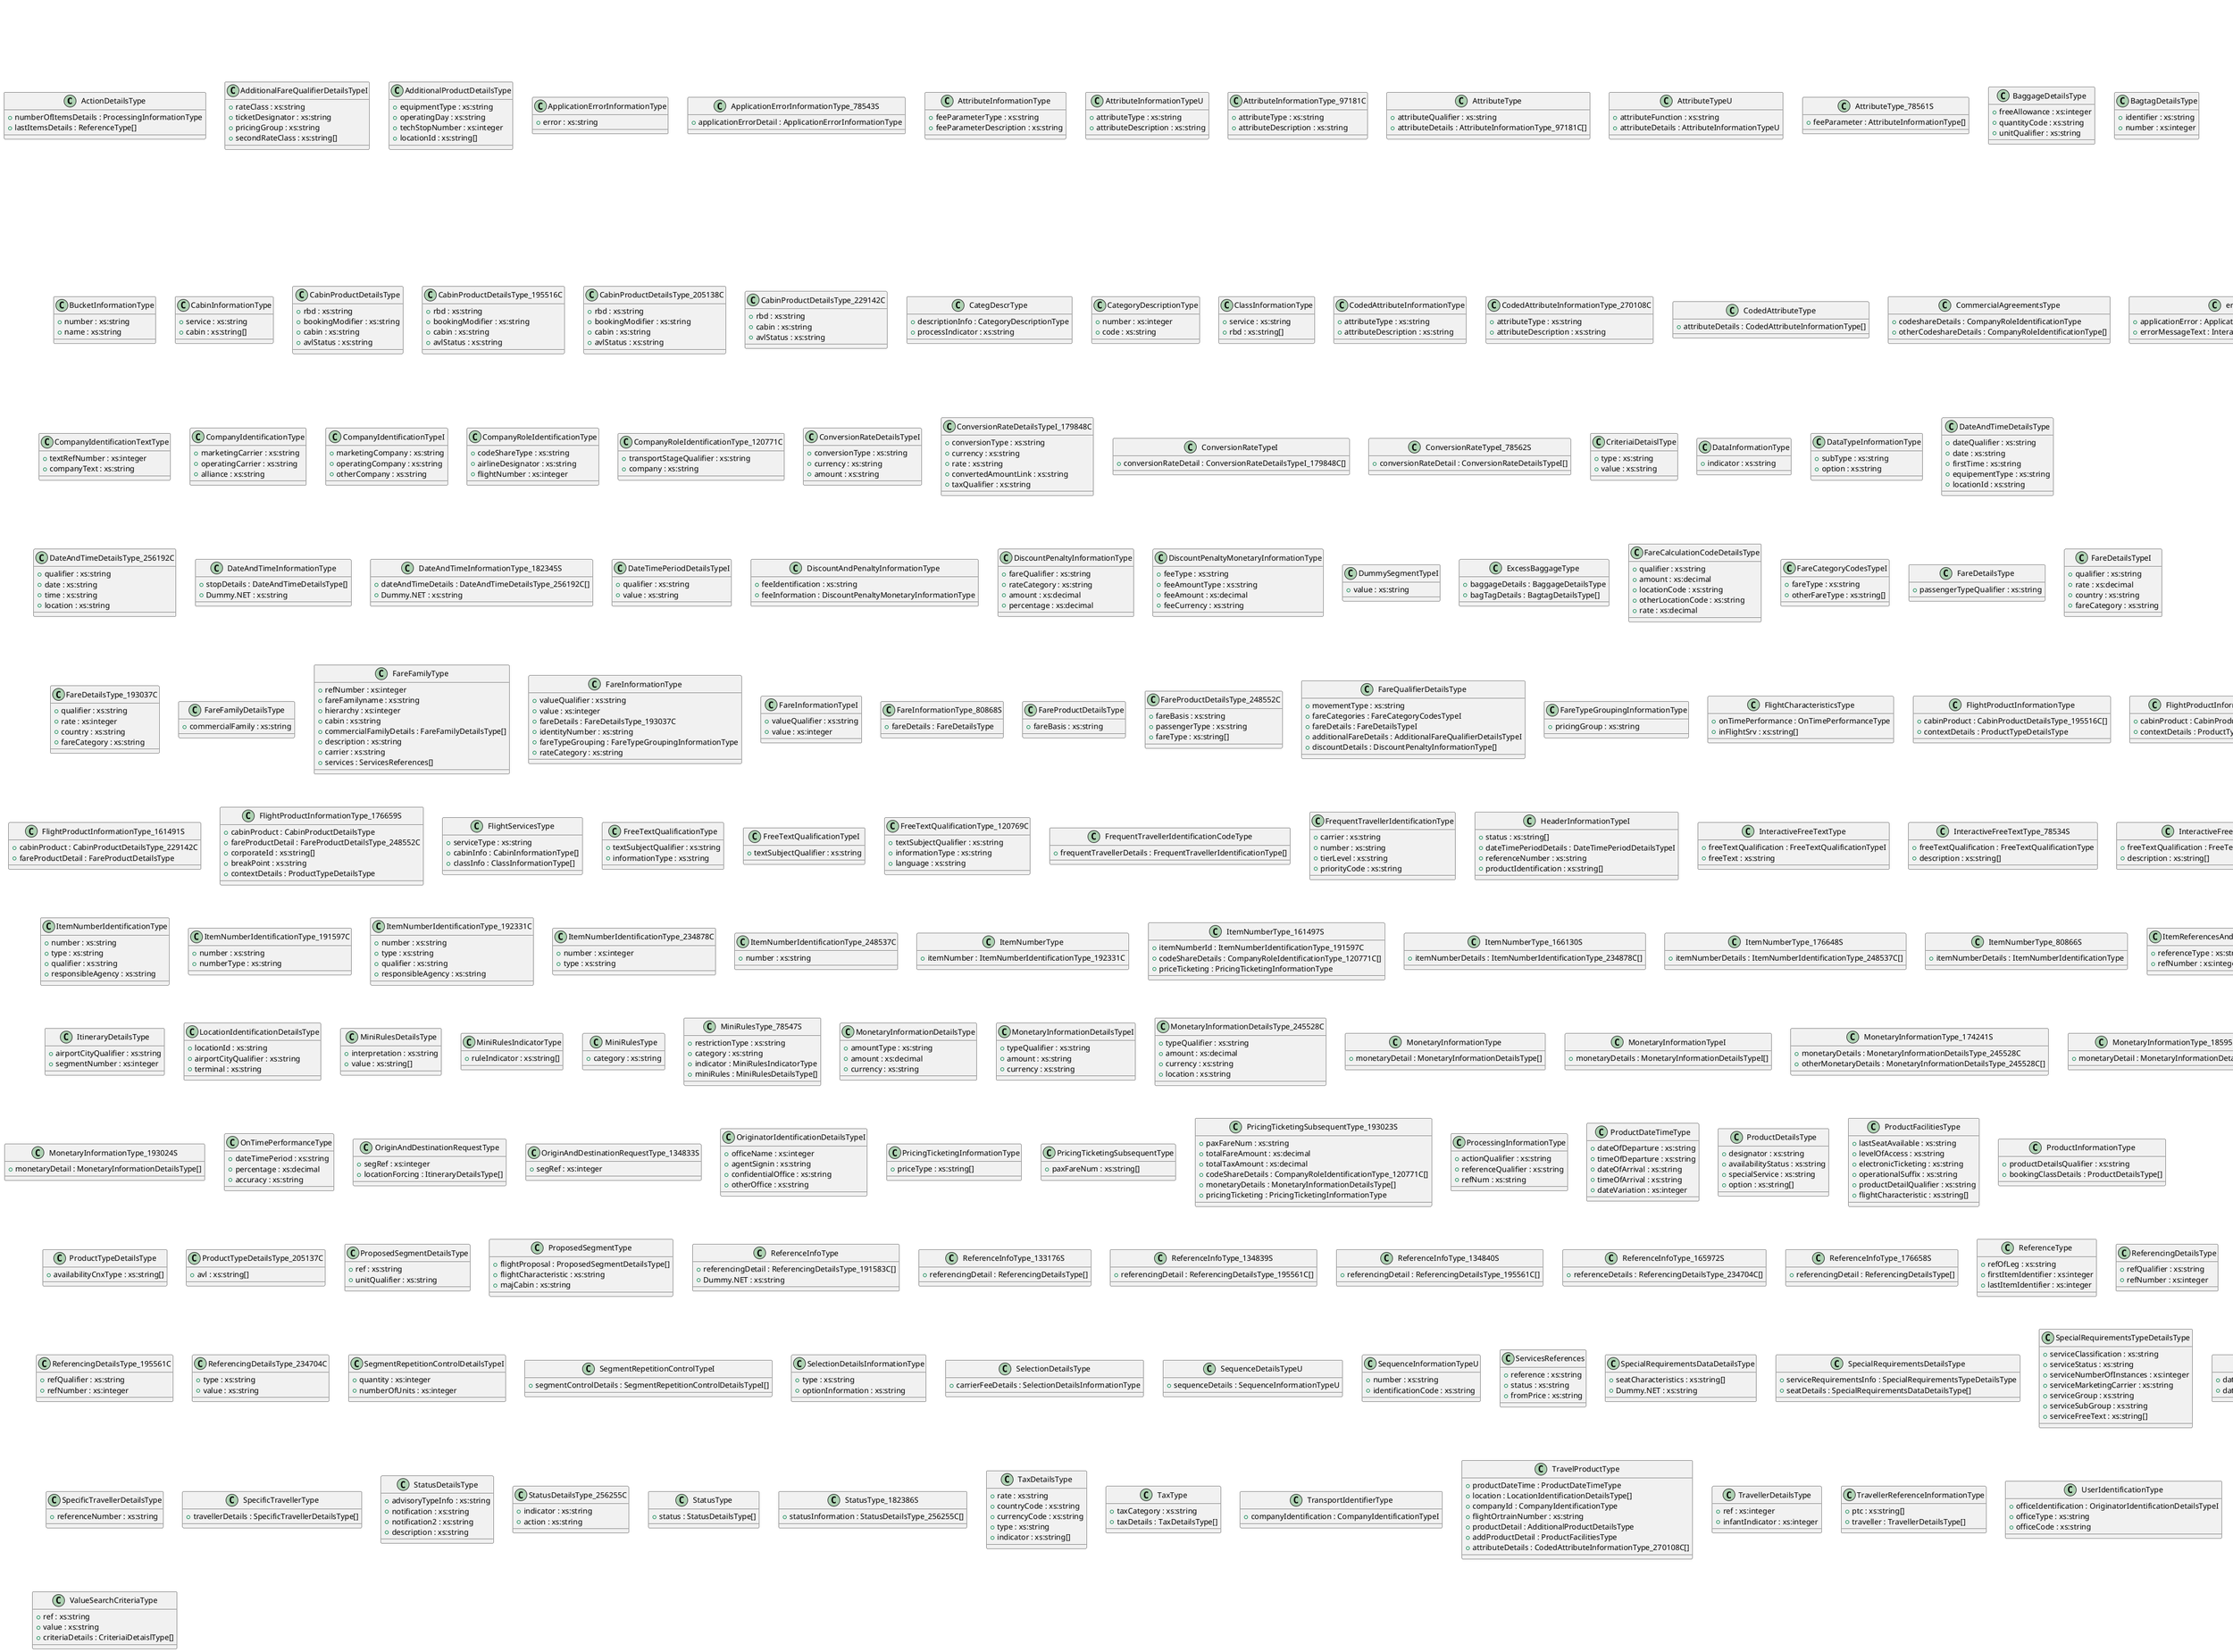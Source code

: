 @startuml

class ActionDetailsType {
    +numberOfItemsDetails : ProcessingInformationType
    +lastItemsDetails : ReferenceType[]
}
class AdditionalFareQualifierDetailsTypeI {
    +rateClass : xs:string
    +ticketDesignator : xs:string
    +pricingGroup : xs:string
    +secondRateClass : xs:string[]
}
class AdditionalProductDetailsType {
    +equipmentType : xs:string
    +operatingDay : xs:string
    +techStopNumber : xs:integer
    +locationId : xs:string[]
}
class ApplicationErrorInformationType {
    +error : xs:string
}
class ApplicationErrorInformationType_78543S {
    +applicationErrorDetail : ApplicationErrorInformationType
}
class AttributeInformationType {
    +feeParameterType : xs:string
    +feeParameterDescription : xs:string
}
class AttributeInformationTypeU {
    +attributeType : xs:string
    +attributeDescription : xs:string
}
class AttributeInformationType_97181C {
    +attributeType : xs:string
    +attributeDescription : xs:string
}
class AttributeType {
    +attributeQualifier : xs:string
    +attributeDetails : AttributeInformationType_97181C[]
}
class AttributeTypeU {
    +attributeFunction : xs:string
    +attributeDetails : AttributeInformationTypeU
}
class AttributeType_78561S {
    +feeParameter : AttributeInformationType[]
}
class BaggageDetailsType {
    +freeAllowance : xs:integer
    +quantityCode : xs:string
    +unitQualifier : xs:string
}
class BagtagDetailsType {
    +identifier : xs:string
    +number : xs:integer
}
class BucketInformationType {
    +number : xs:string
    +name : xs:string
}
class CabinInformationType {
    +service : xs:string
    +cabin : xs:string[]
}
class CabinProductDetailsType {
    +rbd : xs:string
    +bookingModifier : xs:string
    +cabin : xs:string
    +avlStatus : xs:string
}
class CabinProductDetailsType_195516C {
    +rbd : xs:string
    +bookingModifier : xs:string
    +cabin : xs:string
    +avlStatus : xs:string
}
class CabinProductDetailsType_205138C {
    +rbd : xs:string
    +bookingModifier : xs:string
    +cabin : xs:string
    +avlStatus : xs:string
}
class CabinProductDetailsType_229142C {
    +rbd : xs:string
    +cabin : xs:string
    +avlStatus : xs:string
}
class CategDescrType {
    +descriptionInfo : CategoryDescriptionType
    +processIndicator : xs:string
}
class CategoryDescriptionType {
    +number : xs:integer
    +code : xs:string
}
class ClassInformationType {
    +service : xs:string
    +rbd : xs:string[]
}
class CodedAttributeInformationType {
    +attributeType : xs:string
    +attributeDescription : xs:string
}
class CodedAttributeInformationType_270108C {
    +attributeType : xs:string
    +attributeDescription : xs:string
}
class CodedAttributeType {
    +attributeDetails : CodedAttributeInformationType[]
}
class CommercialAgreementsType {
    +codeshareDetails : CompanyRoleIdentificationType
    +otherCodeshareDetails : CompanyRoleIdentificationType[]
}
class CompanyIdentificationTextType {
    +textRefNumber : xs:integer
    +companyText : xs:string
}
class CompanyIdentificationType {
    +marketingCarrier : xs:string
    +operatingCarrier : xs:string
    +alliance : xs:string
}
class CompanyIdentificationTypeI {
    +marketingCompany : xs:string
    +operatingCompany : xs:string
    +otherCompany : xs:string
}
class CompanyRoleIdentificationType {
    +codeShareType : xs:string
    +airlineDesignator : xs:string
    +flightNumber : xs:integer
}
class CompanyRoleIdentificationType_120771C {
    +transportStageQualifier : xs:string
    +company : xs:string
}
class ConversionRateDetailsTypeI {
    +conversionType : xs:string
    +currency : xs:string
    +amount : xs:string
}
class ConversionRateDetailsTypeI_179848C {
    +conversionType : xs:string
    +currency : xs:string
    +rate : xs:string
    +convertedAmountLink : xs:string
    +taxQualifier : xs:string
}
class ConversionRateTypeI {
    +conversionRateDetail : ConversionRateDetailsTypeI_179848C[]
}
class ConversionRateTypeI_78562S {
    +conversionRateDetail : ConversionRateDetailsTypeI[]
}
class CriteriaiDetaislType {
    +type : xs:string
    +value : xs:string
}
class DataInformationType {
    +indicator : xs:string
}
class DataTypeInformationType {
    +subType : xs:string
    +option : xs:string
}
class DateAndTimeDetailsType {
    +dateQualifier : xs:string
    +date : xs:string
    +firstTime : xs:string
    +equipementType : xs:string
    +locationId : xs:string
}
class DateAndTimeDetailsType_256192C {
    +qualifier : xs:string
    +date : xs:string
    +time : xs:string
    +location : xs:string
}
class DateAndTimeInformationType {
    +stopDetails : DateAndTimeDetailsType[]
    +Dummy.NET : xs:string
}
class DateAndTimeInformationType_182345S {
    +dateAndTimeDetails : DateAndTimeDetailsType_256192C[]
    +Dummy.NET : xs:string
}
class DateTimePeriodDetailsTypeI {
    +qualifier : xs:string
    +value : xs:string
}
class DiscountAndPenaltyInformationType {
    +feeIdentification : xs:string
    +feeInformation : DiscountPenaltyMonetaryInformationType
}
class DiscountPenaltyInformationType {
    +fareQualifier : xs:string
    +rateCategory : xs:string
    +amount : xs:decimal
    +percentage : xs:decimal
}
class DiscountPenaltyMonetaryInformationType {
    +feeType : xs:string
    +feeAmountType : xs:string
    +feeAmount : xs:decimal
    +feeCurrency : xs:string
}
class DummySegmentTypeI {
    +value : xs:string
}
class ExcessBaggageType {
    +baggageDetails : BaggageDetailsType
    +bagTagDetails : BagtagDetailsType[]
}
class FareCalculationCodeDetailsType {
    +qualifier : xs:string
    +amount : xs:decimal
    +locationCode : xs:string
    +otherLocationCode : xs:string
    +rate : xs:decimal
}
class FareCategoryCodesTypeI {
    +fareType : xs:string
    +otherFareType : xs:string[]
}
class FareDetailsType {
    +passengerTypeQualifier : xs:string
}
class FareDetailsTypeI {
    +qualifier : xs:string
    +rate : xs:decimal
    +country : xs:string
    +fareCategory : xs:string
}
class FareDetailsType_193037C {
    +qualifier : xs:string
    +rate : xs:integer
    +country : xs:string
    +fareCategory : xs:string
}
class FareFamilyDetailsType {
    +commercialFamily : xs:string
}
class FareFamilyType {
    +refNumber : xs:integer
    +fareFamilyname : xs:string
    +hierarchy : xs:integer
    +cabin : xs:string
    +commercialFamilyDetails : FareFamilyDetailsType[]
    +description : xs:string
    +carrier : xs:string
    +services : ServicesReferences[]
}
class FareInformationType {
    +valueQualifier : xs:string
    +value : xs:integer
    +fareDetails : FareDetailsType_193037C
    +identityNumber : xs:string
    +fareTypeGrouping : FareTypeGroupingInformationType
    +rateCategory : xs:string
}
class FareInformationTypeI {
    +valueQualifier : xs:string
    +value : xs:integer
}
class FareInformationType_80868S {
    +fareDetails : FareDetailsType
}
class FareProductDetailsType {
    +fareBasis : xs:string
}
class FareProductDetailsType_248552C {
    +fareBasis : xs:string
    +passengerType : xs:string
    +fareType : xs:string[]
}
class FareQualifierDetailsType {
    +movementType : xs:string
    +fareCategories : FareCategoryCodesTypeI
    +fareDetails : FareDetailsTypeI
    +additionalFareDetails : AdditionalFareQualifierDetailsTypeI
    +discountDetails : DiscountPenaltyInformationType[]
}
class FareTypeGroupingInformationType {
    +pricingGroup : xs:string
}
class Fare_MasterPricerTravelBoardSearchReply {
    +replyStatus : StatusType
    +errorMessage : errorMessage
    +conversionRate : ConversionRateTypeI
    +solutionFamily : FareInformationType[]
    +familyInformation : FareFamilyType[]
    +amountInfoForAllPax : amountInfoForAllPax
    +amountInfoPerPax : amountInfoPerPax[]
    +feeDetails : feeDetails[]
    +bucketInfo : BucketInformationType[]
    +companyIdText : CompanyIdentificationTextType[]
    +officeIdDetails : officeIdDetails[]
    +flightIndex : flightIndex[]
    +recommendation : recommendation[]
    +otherSolutions : otherSolutions[]
    +warningInfo : warningInfo[]
    +globalInformation : globalInformation[]
    +serviceFeesGrp : serviceFeesGrp[]
    +value : ValueSearchCriteriaType[]
    +mnrGrp : mnrGrp
}
Fare_MasterPricerTravelBoardSearchReply +-- errorMessage
class errorMessage {
    +applicationError : ApplicationErrorInformationType_78543S
    +errorMessageText : InteractiveFreeTextType_78544S
}
Fare_MasterPricerTravelBoardSearchReply +-- amountInfoForAllPax
class amountInfoForAllPax {
    +itineraryAmounts : MonetaryInformationType
    +amountsPerSgt : amountsPerSgt[]
}
amountInfoForAllPax +-- amountsPerSgt
class amountsPerSgt {
    +sgtRef : ReferenceInfoType_133176S
    +amounts : MonetaryInformationType
}
Fare_MasterPricerTravelBoardSearchReply +-- amountInfoPerPax
class amountInfoPerPax {
    +paxRef : SpecificTravellerType
    +paxAttributes : FareInformationType_80868S
    +itineraryAmounts : MonetaryInformationType
    +amountsPerSgt : amountsPerSgt[]
}
amountInfoPerPax +-- amountsPerSgt
class amountsPerSgt {
    +sgtRef : ReferenceInfoType_133176S
    +amounts : MonetaryInformationType
}
Fare_MasterPricerTravelBoardSearchReply +-- feeDetails
class feeDetails {
    +feeReference : ItemReferencesAndVersionsType_78564S
    +feeInformation : DiscountAndPenaltyInformationType
    +feeParameters : AttributeType_78561S
    +convertedOrOriginalInfo : ConversionRateTypeI_78562S
}
Fare_MasterPricerTravelBoardSearchReply +-- officeIdDetails
class officeIdDetails {
    +officeIdInformation : UserIdentificationType
    +officeIdReference : ItemReferencesAndVersionsType_78536S
}
Fare_MasterPricerTravelBoardSearchReply +-- flightIndex
class flightIndex {
    +requestedSegmentRef : OriginAndDestinationRequestType
    +groupOfFlights : groupOfFlights[]
}
flightIndex +-- groupOfFlights
class groupOfFlights {
    +propFlightGrDetail : ProposedSegmentType
    +flightDetails : flightDetails[]
}
groupOfFlights +-- flightDetails
class flightDetails {
    +flightInformation : TravelProductType
    +avlInfo : FlightProductInformationType_141442S[]
    +technicalStop : DateAndTimeInformationType[]
    +commercialAgreement : CommercialAgreementsType
    +addInfo : HeaderInformationTypeI
    +flightCharacteristics : FlightCharacteristicsType
    +flightServices : FlightServicesType[]
}
Fare_MasterPricerTravelBoardSearchReply +-- recommendation
class recommendation {
    +itemNumber : ItemNumberType_161497S
    +warningMessage : InteractiveFreeTextType_78544S[]
    +fareFamilyRef : ReferenceInfoType_133176S
    +recPriceInfo : MonetaryInformationType_193024S
    +miniRule : MiniRulesType_78547S[]
    +segmentFlightRef : ReferenceInfoType[]
    +recommandationSegmentsFareDetails : recommandationSegmentsFareDetails[]
    +paxFareProduct : paxFareProduct[]
    +specificRecDetails : specificRecDetails[]
}
recommendation +-- recommandationSegmentsFareDetails
class recommandationSegmentsFareDetails {
    +recommendationSegRef : OriginAndDestinationRequestType
    +segmentMonetaryInformation : MonetaryInformationType
}
recommendation +-- paxFareProduct
class paxFareProduct {
    +paxFareDetail : PricingTicketingSubsequentType_193023S
    +feeRef : ReferenceInfoType_134839S
    +paxReference : TravellerReferenceInformationType[]
    +passengerTaxDetails : TaxType
    +fare : fare[]
    +fareDetails : fareDetails[]
}
paxFareProduct +-- fare
class fare {
    +pricingMessage : InteractiveFreeTextType_78559S
    +monetaryInformation : MonetaryInformationType_185955S
}
paxFareProduct +-- fareDetails
class fareDetails {
    +segmentRef : OriginAndDestinationRequestType
    +groupOfFares : groupOfFares[]
    +psgSegMonetaryInformation : MonetaryInformationType
    +majCabin : ProductInformationType[]
}
fareDetails +-- groupOfFares
class groupOfFares {
    +productInformation : FlightProductInformationType_176659S
    +fareCalculationCodeDetails : FareCalculationCodeDetailsType[]
    +ticketInfos : FareQualifierDetailsType
    +fareFamiliesRef : ReferenceInfoType_176658S
}
recommendation +-- specificRecDetails
class specificRecDetails {
    +specificRecItem : ItemReferencesAndVersionsType
    +specificProductDetails : specificProductDetails[]
}
specificRecDetails +-- specificProductDetails
class specificProductDetails {
    +productReferences : PricingTicketingSubsequentType
    +fareContextDetails : fareContextDetails[]
}
specificProductDetails +-- fareContextDetails
class fareContextDetails {
    +requestedSegmentInfo : OriginAndDestinationRequestType_134833S
    +cnxContextDetails : cnxContextDetails[]
}
fareContextDetails +-- cnxContextDetails
class cnxContextDetails {
    +fareCnxInfo : FlightProductInformationType
}
Fare_MasterPricerTravelBoardSearchReply +-- otherSolutions
class otherSolutions {
    +reference : SequenceDetailsTypeU
    +amtGroup : amtGroup[]
    +psgInfo : psgInfo[]
}
otherSolutions +-- amtGroup
class amtGroup {
    +ref : ReferenceInfoType_165972S
    +amount : MonetaryInformationTypeI
}
otherSolutions +-- psgInfo
class psgInfo {
    +ref : SegmentRepetitionControlTypeI
    +description : FareInformationTypeI
    +freqTraveller : FrequentTravellerIdentificationCodeType
    +amount : MonetaryInformationTypeI
    +fare : FlightProductInformationType_161491S
    +attribute : AttributeTypeU[]
}
Fare_MasterPricerTravelBoardSearchReply +-- warningInfo
class warningInfo {
    +globalMessageMarker : DummySegmentTypeI
    +globalMessage : InteractiveFreeTextType_78534S
}
Fare_MasterPricerTravelBoardSearchReply +-- globalInformation
class globalInformation {
    +attributes : CodedAttributeType
}
Fare_MasterPricerTravelBoardSearchReply +-- serviceFeesGrp
class serviceFeesGrp {
    +serviceTypeInfo : SelectionDetailsType
    +serviceFeeRefGrp : serviceFeeRefGrp[]
    +serviceCoverageInfoGrp : serviceCoverageInfoGrp[]
    +globalMessageMarker : DummySegmentTypeI
    +serviceFeeInfoGrp : serviceFeeInfoGrp[]
    +serviceDetailsGrp : serviceDetailsGrp[]
    +freeBagAllowanceGrp : freeBagAllowanceGrp[]
}
serviceFeesGrp +-- serviceFeeRefGrp
class serviceFeeRefGrp {
    +refInfo : ReferenceInfoType
}
serviceFeesGrp +-- serviceCoverageInfoGrp
class serviceCoverageInfoGrp {
    +itemNumberInfo : ItemNumberType
    +serviceCovInfoGrp : serviceCovInfoGrp[]
}
serviceCoverageInfoGrp +-- serviceCovInfoGrp
class serviceCovInfoGrp {
    +paxRefInfo : SpecificTravellerType
    +coveragePerFlightsInfo : ActionDetailsType[]
    +carrierInfo : TransportIdentifierType
    +refInfo : ReferenceInfoType_134840S
}
serviceFeesGrp +-- serviceFeeInfoGrp
class serviceFeeInfoGrp {
    +itemNumberInfo : ItemNumberType
    +serviceDetailsGrp : serviceDetailsGrp[]
}
serviceFeeInfoGrp +-- serviceDetailsGrp
class serviceDetailsGrp {
    +refInfo : ReferenceInfoType_134840S
    +serviceMatchedInfoGroup : serviceMatchedInfoGroup[]
}
serviceDetailsGrp +-- serviceMatchedInfoGroup
class serviceMatchedInfoGroup {
    +paxRefInfo : SpecificTravellerType
    +pricingInfo : FareInformationType_80868S
    +amountInfo : MonetaryInformationType_193024S
}
serviceFeesGrp +-- serviceDetailsGrp
class serviceDetailsGrp {
    +serviceOptionInfo : SpecificDataInformationType
    +feeDescriptionGrp : feeDescriptionGrp
}
serviceDetailsGrp +-- feeDescriptionGrp
class feeDescriptionGrp {
    +itemNumberInfo : ItemNumberType_80866S
    +serviceAttributesInfo : AttributeType
    +serviceDescriptionInfo : SpecialRequirementsDetailsType
    +commercialName : InteractiveFreeTextType
}
serviceFeesGrp +-- freeBagAllowanceGrp
class freeBagAllowanceGrp {
    +freeBagAllownceInfo : ExcessBaggageType
    +itemNumberInfo : ItemNumberType_166130S
}
Fare_MasterPricerTravelBoardSearchReply +-- mnrGrp
class mnrGrp {
    +mnr : MiniRulesType
    +mnrDetails : mnrDetails[]
}
mnrGrp +-- mnrDetails
class mnrDetails {
    +mnrRef : ItemNumberType_176648S
    +dateInfo : DateAndTimeInformationType_182345S[]
    +catGrp : catGrp[]
}
mnrDetails +-- catGrp
class catGrp {
    +catInfo : CategDescrType
    +monInfo : MonetaryInformationType_174241S
    +statusInfo : StatusType_182386S
}
class FlightCharacteristicsType {
    +onTimePerformance : OnTimePerformanceType
    +inFlightSrv : xs:string[]
}
class FlightProductInformationType {
    +cabinProduct : CabinProductDetailsType_195516C[]
    +contextDetails : ProductTypeDetailsType
}
class FlightProductInformationType_141442S {
    +cabinProduct : CabinProductDetailsType_205138C[]
    +contextDetails : ProductTypeDetailsType_205137C
}
class FlightProductInformationType_161491S {
    +cabinProduct : CabinProductDetailsType_229142C
    +fareProductDetail : FareProductDetailsType
}
class FlightProductInformationType_176659S {
    +cabinProduct : CabinProductDetailsType
    +fareProductDetail : FareProductDetailsType_248552C
    +corporateId : xs:string[]
    +breakPoint : xs:string
    +contextDetails : ProductTypeDetailsType
}
class FlightServicesType {
    +serviceType : xs:string
    +cabinInfo : CabinInformationType[]
    +classInfo : ClassInformationType[]
}
class FreeTextQualificationType {
    +textSubjectQualifier : xs:string
    +informationType : xs:string
}
class FreeTextQualificationTypeI {
    +textSubjectQualifier : xs:string
}
class FreeTextQualificationType_120769C {
    +textSubjectQualifier : xs:string
    +informationType : xs:string
    +language : xs:string
}
class FrequentTravellerIdentificationCodeType {
    +frequentTravellerDetails : FrequentTravellerIdentificationType[]
}
class FrequentTravellerIdentificationType {
    +carrier : xs:string
    +number : xs:string
    +tierLevel : xs:string
    +priorityCode : xs:string
}
class HeaderInformationTypeI {
    +status : xs:string[]
    +dateTimePeriodDetails : DateTimePeriodDetailsTypeI
    +referenceNumber : xs:string
    +productIdentification : xs:string[]
}
class InteractiveFreeTextType {
    +freeTextQualification : FreeTextQualificationTypeI
    +freeText : xs:string
}
class InteractiveFreeTextType_78534S {
    +freeTextQualification : FreeTextQualificationType
    +description : xs:string[]
}
class InteractiveFreeTextType_78544S {
    +freeTextQualification : FreeTextQualificationType_120769C
    +description : xs:string[]
}
class InteractiveFreeTextType_78559S {
    +freeTextQualification : FreeTextQualificationType_120769C
    +description : xs:string[]
}
class ItemNumberIdentificationType {
    +number : xs:string
    +type : xs:string
    +qualifier : xs:string
    +responsibleAgency : xs:string
}
class ItemNumberIdentificationType_191597C {
    +number : xs:string
    +numberType : xs:string
}
class ItemNumberIdentificationType_192331C {
    +number : xs:string
    +type : xs:string
    +qualifier : xs:string
    +responsibleAgency : xs:string
}
class ItemNumberIdentificationType_234878C {
    +number : xs:integer
    +type : xs:string
}
class ItemNumberIdentificationType_248537C {
    +number : xs:string
}
class ItemNumberType {
    +itemNumber : ItemNumberIdentificationType_192331C
}
class ItemNumberType_161497S {
    +itemNumberId : ItemNumberIdentificationType_191597C
    +codeShareDetails : CompanyRoleIdentificationType_120771C[]
    +priceTicketing : PricingTicketingInformationType
}
class ItemNumberType_166130S {
    +itemNumberDetails : ItemNumberIdentificationType_234878C[]
}
class ItemNumberType_176648S {
    +itemNumberDetails : ItemNumberIdentificationType_248537C[]
}
class ItemNumberType_80866S {
    +itemNumberDetails : ItemNumberIdentificationType
}
class ItemReferencesAndVersionsType {
    +referenceType : xs:string
    +refNumber : xs:integer
}
class ItemReferencesAndVersionsType_78536S {
    +referenceType : xs:string
    +refNumber : xs:integer
}
class ItemReferencesAndVersionsType_78564S {
    +referenceType : xs:string
    +feeRefNumber : xs:integer
}
class ItineraryDetailsType {
    +airportCityQualifier : xs:string
    +segmentNumber : xs:integer
}
class LocationIdentificationDetailsType {
    +locationId : xs:string
    +airportCityQualifier : xs:string
    +terminal : xs:string
}
class MiniRulesDetailsType {
    +interpretation : xs:string
    +value : xs:string[]
}
class MiniRulesIndicatorType {
    +ruleIndicator : xs:string[]
}
class MiniRulesType {
    +category : xs:string
}
class MiniRulesType_78547S {
    +restrictionType : xs:string
    +category : xs:string
    +indicator : MiniRulesIndicatorType
    +miniRules : MiniRulesDetailsType[]
}
class MonetaryInformationDetailsType {
    +amountType : xs:string
    +amount : xs:decimal
    +currency : xs:string
}
class MonetaryInformationDetailsTypeI {
    +typeQualifier : xs:string
    +amount : xs:string
    +currency : xs:string
}
class MonetaryInformationDetailsType_245528C {
    +typeQualifier : xs:string
    +amount : xs:decimal
    +currency : xs:string
    +location : xs:string
}
class MonetaryInformationType {
    +monetaryDetail : MonetaryInformationDetailsType[]
}
class MonetaryInformationTypeI {
    +monetaryDetails : MonetaryInformationDetailsTypeI[]
}
class MonetaryInformationType_174241S {
    +monetaryDetails : MonetaryInformationDetailsType_245528C
    +otherMonetaryDetails : MonetaryInformationDetailsType_245528C[]
}
class MonetaryInformationType_185955S {
    +monetaryDetail : MonetaryInformationDetailsType[]
}
class MonetaryInformationType_193024S {
    +monetaryDetail : MonetaryInformationDetailsType[]
}
class OnTimePerformanceType {
    +dateTimePeriod : xs:string
    +percentage : xs:decimal
    +accuracy : xs:string
}
class OriginAndDestinationRequestType {
    +segRef : xs:integer
    +locationForcing : ItineraryDetailsType[]
}
class OriginAndDestinationRequestType_134833S {
    +segRef : xs:integer
}
class OriginatorIdentificationDetailsTypeI {
    +officeName : xs:integer
    +agentSignin : xs:string
    +confidentialOffice : xs:string
    +otherOffice : xs:string
}
class PricingTicketingInformationType {
    +priceType : xs:string[]
}
class PricingTicketingSubsequentType {
    +paxFareNum : xs:string[]
}
class PricingTicketingSubsequentType_193023S {
    +paxFareNum : xs:string
    +totalFareAmount : xs:decimal
    +totalTaxAmount : xs:decimal
    +codeShareDetails : CompanyRoleIdentificationType_120771C[]
    +monetaryDetails : MonetaryInformationDetailsType[]
    +pricingTicketing : PricingTicketingInformationType
}
class ProcessingInformationType {
    +actionQualifier : xs:string
    +referenceQualifier : xs:string
    +refNum : xs:string
}
class ProductDateTimeType {
    +dateOfDeparture : xs:string
    +timeOfDeparture : xs:string
    +dateOfArrival : xs:string
    +timeOfArrival : xs:string
    +dateVariation : xs:integer
}
class ProductDetailsType {
    +designator : xs:string
    +availabilityStatus : xs:string
    +specialService : xs:string
    +option : xs:string[]
}
class ProductFacilitiesType {
    +lastSeatAvailable : xs:string
    +levelOfAccess : xs:string
    +electronicTicketing : xs:string
    +operationalSuffix : xs:string
    +productDetailQualifier : xs:string
    +flightCharacteristic : xs:string[]
}
class ProductInformationType {
    +productDetailsQualifier : xs:string
    +bookingClassDetails : ProductDetailsType[]
}
class ProductTypeDetailsType {
    +availabilityCnxType : xs:string[]
}
class ProductTypeDetailsType_205137C {
    +avl : xs:string[]
}
class ProposedSegmentDetailsType {
    +ref : xs:string
    +unitQualifier : xs:string
}
class ProposedSegmentType {
    +flightProposal : ProposedSegmentDetailsType[]
    +flightCharacteristic : xs:string
    +majCabin : xs:string
}
class ReferenceInfoType {
    +referencingDetail : ReferencingDetailsType_191583C[]
    +Dummy.NET : xs:string
}
class ReferenceInfoType_133176S {
    +referencingDetail : ReferencingDetailsType[]
}
class ReferenceInfoType_134839S {
    +referencingDetail : ReferencingDetailsType_195561C[]
}
class ReferenceInfoType_134840S {
    +referencingDetail : ReferencingDetailsType_195561C[]
}
class ReferenceInfoType_165972S {
    +referenceDetails : ReferencingDetailsType_234704C[]
}
class ReferenceInfoType_176658S {
    +referencingDetail : ReferencingDetailsType[]
}
class ReferenceType {
    +refOfLeg : xs:string
    +firstItemIdentifier : xs:integer
    +lastItemIdentifier : xs:integer
}
class ReferencingDetailsType {
    +refQualifier : xs:string
    +refNumber : xs:integer
}
class ReferencingDetailsType_191583C {
    +refQualifier : xs:string
    +refNumber : xs:integer
}
class ReferencingDetailsType_195561C {
    +refQualifier : xs:string
    +refNumber : xs:integer
}
class ReferencingDetailsType_234704C {
    +type : xs:string
    +value : xs:string
}
class SegmentRepetitionControlDetailsTypeI {
    +quantity : xs:integer
    +numberOfUnits : xs:integer
}
class SegmentRepetitionControlTypeI {
    +segmentControlDetails : SegmentRepetitionControlDetailsTypeI[]
}
class SelectionDetailsInformationType {
    +type : xs:string
    +optionInformation : xs:string
}
class SelectionDetailsType {
    +carrierFeeDetails : SelectionDetailsInformationType
}
class SequenceDetailsTypeU {
    +sequenceDetails : SequenceInformationTypeU
}
class SequenceInformationTypeU {
    +number : xs:string
    +identificationCode : xs:string
}
class ServicesReferences {
    +reference : xs:string
    +status : xs:string
    +fromPrice : xs:string
}
class SpecialRequirementsDataDetailsType {
    +seatCharacteristics : xs:string[]
    +Dummy.NET : xs:string
}
class SpecialRequirementsDetailsType {
    +serviceRequirementsInfo : SpecialRequirementsTypeDetailsType
    +seatDetails : SpecialRequirementsDataDetailsType[]
}
class SpecialRequirementsTypeDetailsType {
    +serviceClassification : xs:string
    +serviceStatus : xs:string
    +serviceNumberOfInstances : xs:integer
    +serviceMarketingCarrier : xs:string
    +serviceGroup : xs:string
    +serviceSubGroup : xs:string
    +serviceFreeText : xs:string[]
}
class SpecificDataInformationType {
    +dataTypeInformation : DataTypeInformationType
    +dataInformation : DataInformationType[]
}
class SpecificTravellerDetailsType {
    +referenceNumber : xs:string
}
class SpecificTravellerType {
    +travellerDetails : SpecificTravellerDetailsType[]
}
class StatusDetailsType {
    +advisoryTypeInfo : xs:string
    +notification : xs:string
    +notification2 : xs:string
    +description : xs:string
}
class StatusDetailsType_256255C {
    +indicator : xs:string
    +action : xs:string
}
class StatusType {
    +status : StatusDetailsType[]
}
class StatusType_182386S {
    +statusInformation : StatusDetailsType_256255C[]
}
class TaxDetailsType {
    +rate : xs:string
    +countryCode : xs:string
    +currencyCode : xs:string
    +type : xs:string
    +indicator : xs:string[]
}
class TaxType {
    +taxCategory : xs:string
    +taxDetails : TaxDetailsType[]
}
class TransportIdentifierType {
    +companyIdentification : CompanyIdentificationTypeI
}
class TravelProductType {
    +productDateTime : ProductDateTimeType
    +location : LocationIdentificationDetailsType[]
    +companyId : CompanyIdentificationType
    +flightOrtrainNumber : xs:string
    +productDetail : AdditionalProductDetailsType
    +addProductDetail : ProductFacilitiesType
    +attributeDetails : CodedAttributeInformationType_270108C[]
}
class TravellerDetailsType {
    +ref : xs:integer
    +infantIndicator : xs:integer
}
class TravellerReferenceInformationType {
    +ptc : xs:string[]
    +traveller : TravellerDetailsType[]
}
class UserIdentificationType {
    +officeIdentification : OriginatorIdentificationDetailsTypeI
    +officeType : xs:string
    +officeCode : xs:string
}
class ValueSearchCriteriaType {
    +ref : xs:string
    +value : xs:string
    +criteriaDetails : CriteriaiDetaislType[]
}

@enduml
